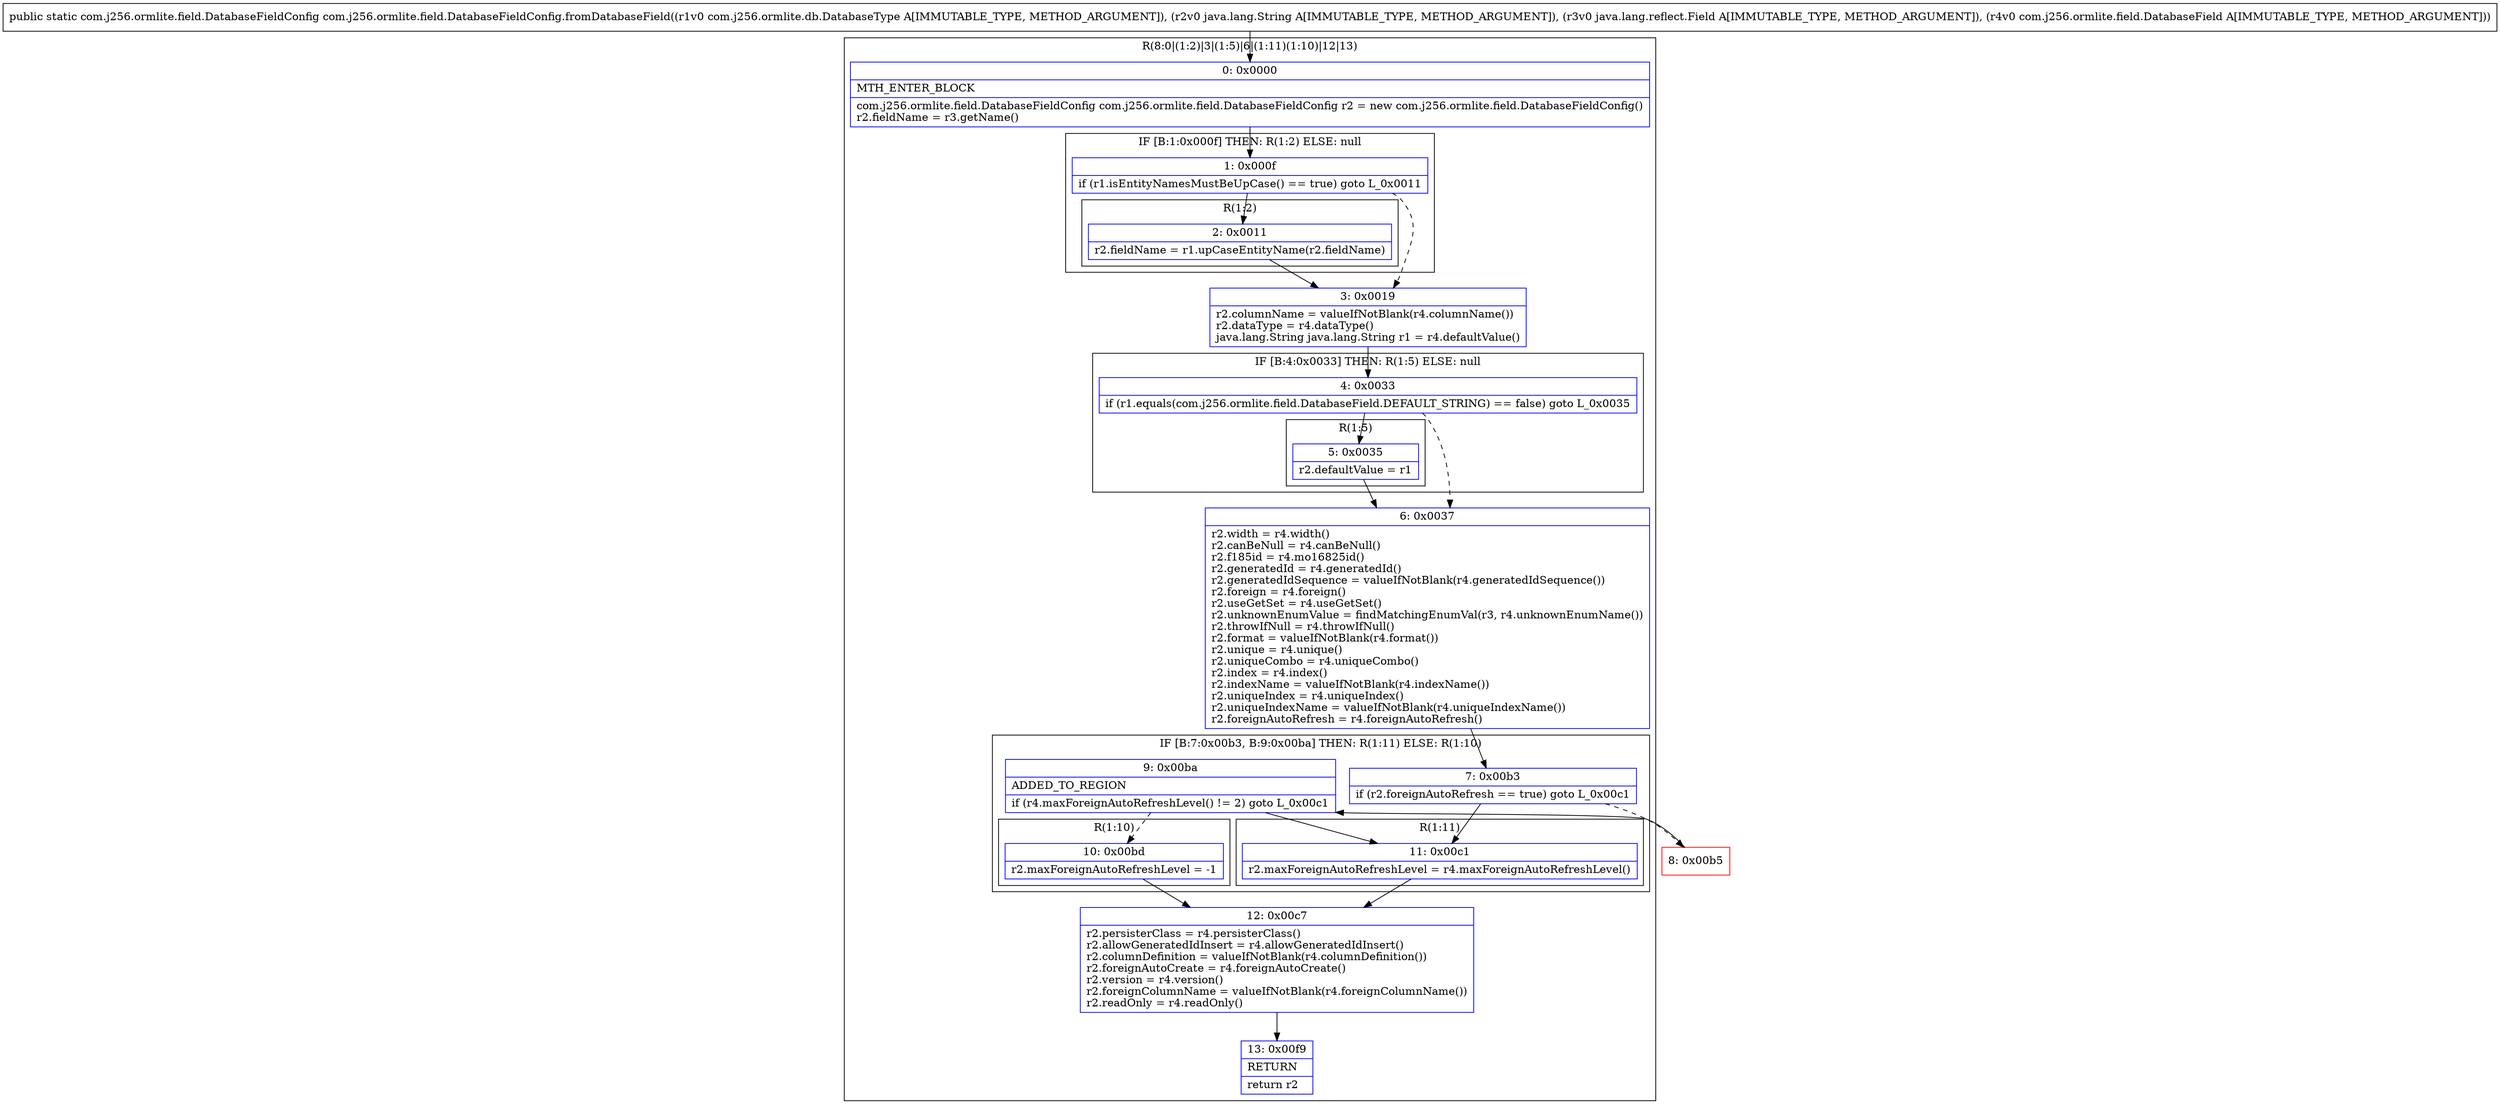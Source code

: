 digraph "CFG forcom.j256.ormlite.field.DatabaseFieldConfig.fromDatabaseField(Lcom\/j256\/ormlite\/db\/DatabaseType;Ljava\/lang\/String;Ljava\/lang\/reflect\/Field;Lcom\/j256\/ormlite\/field\/DatabaseField;)Lcom\/j256\/ormlite\/field\/DatabaseFieldConfig;" {
subgraph cluster_Region_356287574 {
label = "R(8:0|(1:2)|3|(1:5)|6|(1:11)(1:10)|12|13)";
node [shape=record,color=blue];
Node_0 [shape=record,label="{0\:\ 0x0000|MTH_ENTER_BLOCK\l|com.j256.ormlite.field.DatabaseFieldConfig com.j256.ormlite.field.DatabaseFieldConfig r2 = new com.j256.ormlite.field.DatabaseFieldConfig()\lr2.fieldName = r3.getName()\l}"];
subgraph cluster_IfRegion_309160031 {
label = "IF [B:1:0x000f] THEN: R(1:2) ELSE: null";
node [shape=record,color=blue];
Node_1 [shape=record,label="{1\:\ 0x000f|if (r1.isEntityNamesMustBeUpCase() == true) goto L_0x0011\l}"];
subgraph cluster_Region_666081507 {
label = "R(1:2)";
node [shape=record,color=blue];
Node_2 [shape=record,label="{2\:\ 0x0011|r2.fieldName = r1.upCaseEntityName(r2.fieldName)\l}"];
}
}
Node_3 [shape=record,label="{3\:\ 0x0019|r2.columnName = valueIfNotBlank(r4.columnName())\lr2.dataType = r4.dataType()\ljava.lang.String java.lang.String r1 = r4.defaultValue()\l}"];
subgraph cluster_IfRegion_1582373396 {
label = "IF [B:4:0x0033] THEN: R(1:5) ELSE: null";
node [shape=record,color=blue];
Node_4 [shape=record,label="{4\:\ 0x0033|if (r1.equals(com.j256.ormlite.field.DatabaseField.DEFAULT_STRING) == false) goto L_0x0035\l}"];
subgraph cluster_Region_740655413 {
label = "R(1:5)";
node [shape=record,color=blue];
Node_5 [shape=record,label="{5\:\ 0x0035|r2.defaultValue = r1\l}"];
}
}
Node_6 [shape=record,label="{6\:\ 0x0037|r2.width = r4.width()\lr2.canBeNull = r4.canBeNull()\lr2.f185id = r4.mo16825id()\lr2.generatedId = r4.generatedId()\lr2.generatedIdSequence = valueIfNotBlank(r4.generatedIdSequence())\lr2.foreign = r4.foreign()\lr2.useGetSet = r4.useGetSet()\lr2.unknownEnumValue = findMatchingEnumVal(r3, r4.unknownEnumName())\lr2.throwIfNull = r4.throwIfNull()\lr2.format = valueIfNotBlank(r4.format())\lr2.unique = r4.unique()\lr2.uniqueCombo = r4.uniqueCombo()\lr2.index = r4.index()\lr2.indexName = valueIfNotBlank(r4.indexName())\lr2.uniqueIndex = r4.uniqueIndex()\lr2.uniqueIndexName = valueIfNotBlank(r4.uniqueIndexName())\lr2.foreignAutoRefresh = r4.foreignAutoRefresh()\l}"];
subgraph cluster_IfRegion_341689579 {
label = "IF [B:7:0x00b3, B:9:0x00ba] THEN: R(1:11) ELSE: R(1:10)";
node [shape=record,color=blue];
Node_7 [shape=record,label="{7\:\ 0x00b3|if (r2.foreignAutoRefresh == true) goto L_0x00c1\l}"];
Node_9 [shape=record,label="{9\:\ 0x00ba|ADDED_TO_REGION\l|if (r4.maxForeignAutoRefreshLevel() != 2) goto L_0x00c1\l}"];
subgraph cluster_Region_1697836034 {
label = "R(1:11)";
node [shape=record,color=blue];
Node_11 [shape=record,label="{11\:\ 0x00c1|r2.maxForeignAutoRefreshLevel = r4.maxForeignAutoRefreshLevel()\l}"];
}
subgraph cluster_Region_1585255623 {
label = "R(1:10)";
node [shape=record,color=blue];
Node_10 [shape=record,label="{10\:\ 0x00bd|r2.maxForeignAutoRefreshLevel = \-1\l}"];
}
}
Node_12 [shape=record,label="{12\:\ 0x00c7|r2.persisterClass = r4.persisterClass()\lr2.allowGeneratedIdInsert = r4.allowGeneratedIdInsert()\lr2.columnDefinition = valueIfNotBlank(r4.columnDefinition())\lr2.foreignAutoCreate = r4.foreignAutoCreate()\lr2.version = r4.version()\lr2.foreignColumnName = valueIfNotBlank(r4.foreignColumnName())\lr2.readOnly = r4.readOnly()\l}"];
Node_13 [shape=record,label="{13\:\ 0x00f9|RETURN\l|return r2\l}"];
}
Node_8 [shape=record,color=red,label="{8\:\ 0x00b5}"];
MethodNode[shape=record,label="{public static com.j256.ormlite.field.DatabaseFieldConfig com.j256.ormlite.field.DatabaseFieldConfig.fromDatabaseField((r1v0 com.j256.ormlite.db.DatabaseType A[IMMUTABLE_TYPE, METHOD_ARGUMENT]), (r2v0 java.lang.String A[IMMUTABLE_TYPE, METHOD_ARGUMENT]), (r3v0 java.lang.reflect.Field A[IMMUTABLE_TYPE, METHOD_ARGUMENT]), (r4v0 com.j256.ormlite.field.DatabaseField A[IMMUTABLE_TYPE, METHOD_ARGUMENT])) }"];
MethodNode -> Node_0;
Node_0 -> Node_1;
Node_1 -> Node_2;
Node_1 -> Node_3[style=dashed];
Node_2 -> Node_3;
Node_3 -> Node_4;
Node_4 -> Node_5;
Node_4 -> Node_6[style=dashed];
Node_5 -> Node_6;
Node_6 -> Node_7;
Node_7 -> Node_8[style=dashed];
Node_7 -> Node_11;
Node_9 -> Node_10[style=dashed];
Node_9 -> Node_11;
Node_11 -> Node_12;
Node_10 -> Node_12;
Node_12 -> Node_13;
Node_8 -> Node_9;
}

